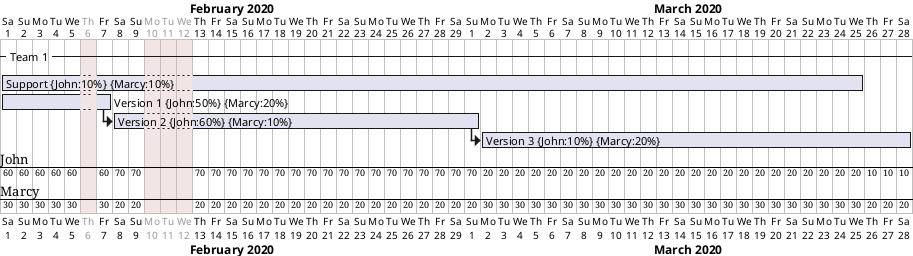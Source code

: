 @startgantt

'Can be daily, weekly, or monthly
ganttscale daily

2020/02/06 is closed
2020/02/10 to 2020/02/12 is closed

Project starts 2020-02-01

-- Team 1 --
[Support] as [s] on {John:10%} {Marcy:10%} lasts 10 days
[Version 1] as [V1] on {John:50%} {Marcy:20%} lasts 4 days
then [Version 2] as [V2] on {John:60%} {Marcy:10%} lasts 14 days
then [Version 3] as [V3] on {John:10%} {Marcy:20%} lasts 8 days

{John} is off on 2020-02-06
{Marcy} is off on 2020-02-06

{John} is off on 2020-02-10 to 2020-02-12
{Marcy} is off on 2020-02-10 to 2020-02-12

@endgantt